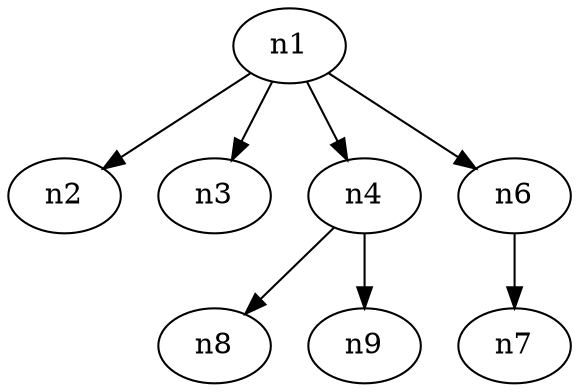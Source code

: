 digraph G {


    n1 -> n2     [_graphml_id=e1];
    n1 -> n3     [_graphml_id=e2];
    n1 -> n4     [_graphml_id=e3];
    n4 -> n8     [_graphml_id=e6];
    n4 -> n9     [_graphml_id=e7];
    n1 -> n6     [_graphml_id=e10];
    n6 -> n7     [_graphml_id=e11];

    
}

